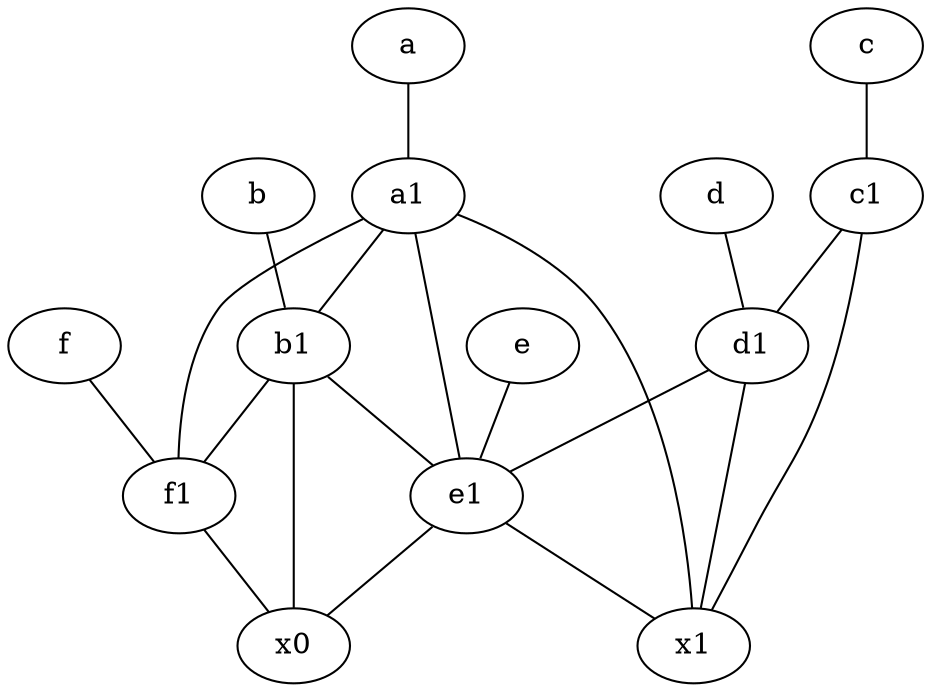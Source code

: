 graph {
	node [labelfontsize=50]
	f1 [labelfontsize=50 pos="3,8!"]
	a [labelfontsize=50 pos="8,2!"]
	x1 [labelfontsize=50]
	e1 [labelfontsize=50 pos="7,7!"]
	e [labelfontsize=50 pos="7,9!"]
	b [labelfontsize=50 pos="10,4!"]
	f [labelfontsize=50 pos="3,9!"]
	c [labelfontsize=50 pos="4.5,2!"]
	d1 [labelfontsize=50 pos="3,5!"]
	b1 [labelfontsize=50 pos="9,4!"]
	d [labelfontsize=50 pos="2,5!"]
	x0 [labelfontsize=50]
	c1 [labelfontsize=50 pos="4.5,3!"]
	a1 [labelfontsize=50 pos="8,3!"]
	a1 -- f1
	f1 -- x0
	a1 -- b1
	b1 -- f1
	b -- b1
	b1 -- x0
	e1 -- x1
	d1 -- x1
	a1 -- x1
	f -- f1
	d1 -- e1
	c -- c1
	a1 -- e1
	e1 -- x0
	e -- e1
	c1 -- x1
	b1 -- e1
	d -- d1
	a -- a1
	c1 -- d1
}
